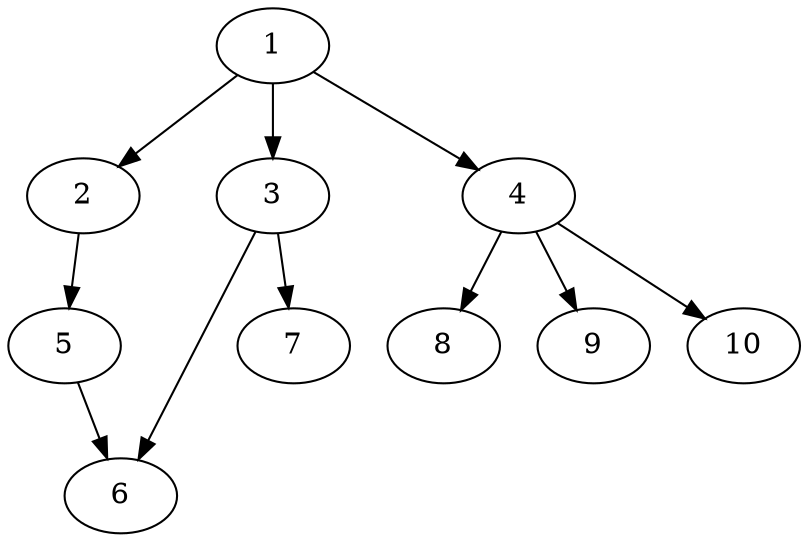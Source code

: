 digraph {
    1->2;
    2->5;
    1->3;
    3->6;
    3->7;
    1->4;
    4->8;
    4->9;
    4->10;
    5->6;
}

